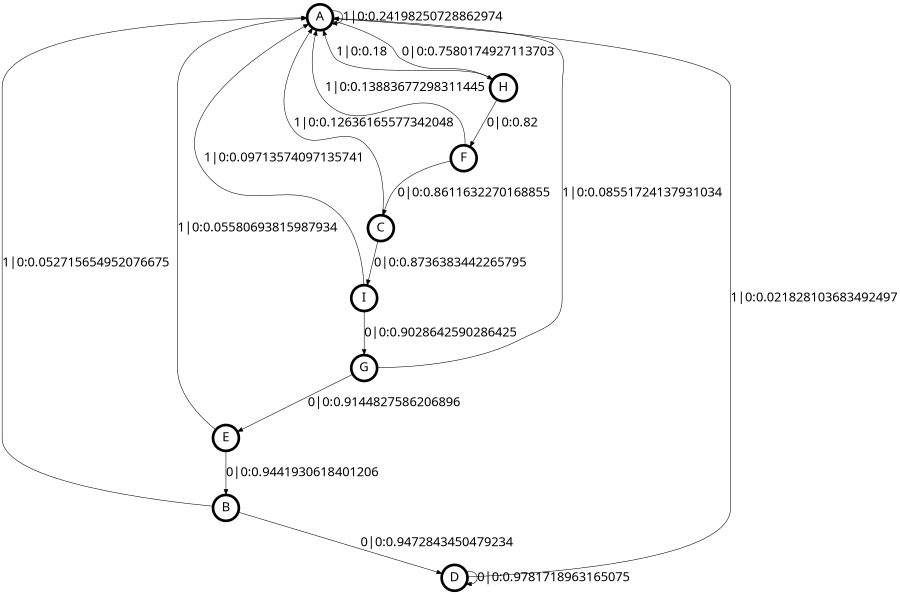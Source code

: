 digraph  {
size = "6,8.5";
ratio = "fill";
node
[shape = circle];
node [fontsize = 24];
node [penwidth = 5];
edge [fontsize = 24];
node [fontname = "CMU Serif Roman"];
graph [fontname = "CMU Serif Roman"];
edge [fontname = "CMU Serif Roman"];
A -> A [label = "1|0:0.24198250728862974\l"];
A -> H [label = "0|0:0.7580174927113703\l"];
B -> A [label = "1|0:0.052715654952076675\l"];
B -> D [label = "0|0:0.9472843450479234\l"];
C -> A [label = "1|0:0.12636165577342048\l"];
C -> I [label = "0|0:0.8736383442265795\l"];
D -> A [label = "1|0:0.021828103683492497\l"];
D -> D [label = "0|0:0.9781718963165075\l"];
E -> A [label = "1|0:0.05580693815987934\l"];
E -> B [label = "0|0:0.9441930618401206\l"];
F -> A [label = "1|0:0.13883677298311445\l"];
F -> C [label = "0|0:0.8611632270168855\l"];
G -> A [label = "1|0:0.08551724137931034\l"];
G -> E [label = "0|0:0.9144827586206896\l"];
H -> A [label = "1|0:0.18\l"];
H -> F [label = "0|0:0.82\l"];
I -> A [label = "1|0:0.09713574097135741\l"];
I -> G [label = "0|0:0.9028642590286425\l"];
}